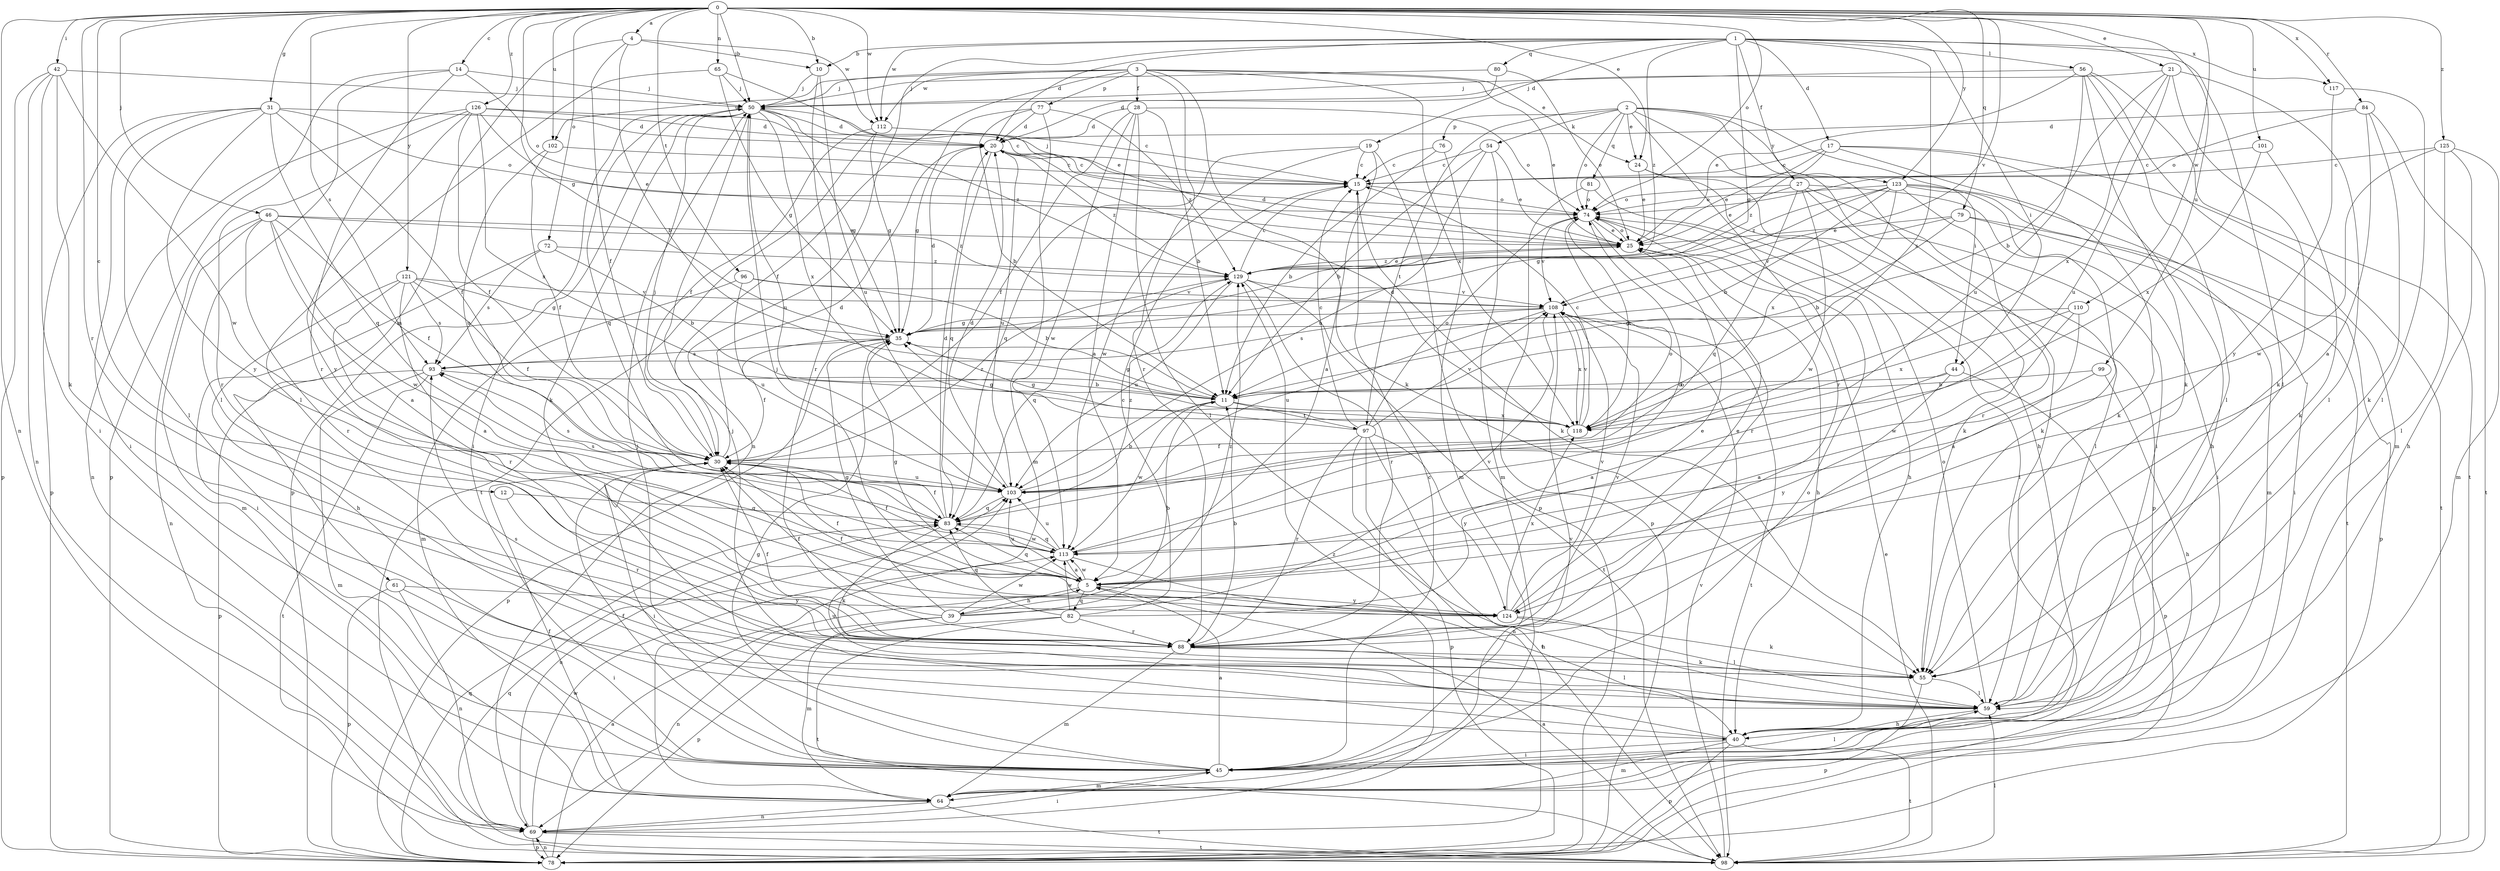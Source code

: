 strict digraph  {
0;
1;
2;
3;
4;
5;
10;
11;
12;
14;
15;
17;
19;
20;
21;
24;
25;
27;
28;
30;
31;
35;
39;
40;
42;
44;
45;
46;
50;
54;
55;
56;
59;
61;
64;
65;
69;
72;
74;
76;
77;
78;
79;
80;
81;
82;
83;
84;
88;
93;
96;
97;
98;
99;
101;
102;
103;
108;
110;
112;
113;
117;
118;
121;
123;
124;
125;
126;
129;
0 -> 4  [label=a];
0 -> 10  [label=b];
0 -> 12  [label=c];
0 -> 14  [label=c];
0 -> 21  [label=e];
0 -> 24  [label=e];
0 -> 31  [label=g];
0 -> 35  [label=g];
0 -> 42  [label=i];
0 -> 46  [label=j];
0 -> 50  [label=j];
0 -> 65  [label=n];
0 -> 69  [label=n];
0 -> 72  [label=o];
0 -> 74  [label=o];
0 -> 79  [label=q];
0 -> 84  [label=r];
0 -> 88  [label=r];
0 -> 93  [label=s];
0 -> 96  [label=t];
0 -> 99  [label=u];
0 -> 101  [label=u];
0 -> 102  [label=u];
0 -> 108  [label=v];
0 -> 110  [label=w];
0 -> 112  [label=w];
0 -> 117  [label=x];
0 -> 121  [label=y];
0 -> 123  [label=y];
0 -> 125  [label=z];
0 -> 126  [label=z];
1 -> 10  [label=b];
1 -> 17  [label=d];
1 -> 19  [label=d];
1 -> 20  [label=d];
1 -> 27  [label=f];
1 -> 35  [label=g];
1 -> 44  [label=i];
1 -> 56  [label=l];
1 -> 59  [label=l];
1 -> 69  [label=n];
1 -> 80  [label=q];
1 -> 112  [label=w];
1 -> 117  [label=x];
1 -> 118  [label=x];
1 -> 129  [label=z];
2 -> 24  [label=e];
2 -> 44  [label=i];
2 -> 45  [label=i];
2 -> 54  [label=k];
2 -> 59  [label=l];
2 -> 74  [label=o];
2 -> 76  [label=p];
2 -> 81  [label=q];
2 -> 88  [label=r];
2 -> 97  [label=t];
2 -> 123  [label=y];
3 -> 24  [label=e];
3 -> 25  [label=e];
3 -> 28  [label=f];
3 -> 30  [label=f];
3 -> 50  [label=j];
3 -> 55  [label=k];
3 -> 77  [label=p];
3 -> 88  [label=r];
3 -> 102  [label=u];
3 -> 112  [label=w];
3 -> 118  [label=x];
4 -> 10  [label=b];
4 -> 11  [label=b];
4 -> 30  [label=f];
4 -> 61  [label=m];
4 -> 112  [label=w];
5 -> 30  [label=f];
5 -> 35  [label=g];
5 -> 39  [label=h];
5 -> 82  [label=q];
5 -> 83  [label=q];
5 -> 103  [label=u];
5 -> 113  [label=w];
5 -> 124  [label=y];
10 -> 50  [label=j];
10 -> 88  [label=r];
10 -> 103  [label=u];
11 -> 35  [label=g];
11 -> 97  [label=t];
11 -> 113  [label=w];
11 -> 118  [label=x];
12 -> 83  [label=q];
12 -> 88  [label=r];
14 -> 50  [label=j];
14 -> 59  [label=l];
14 -> 74  [label=o];
14 -> 78  [label=p];
14 -> 88  [label=r];
15 -> 50  [label=j];
15 -> 55  [label=k];
15 -> 74  [label=o];
17 -> 15  [label=c];
17 -> 25  [label=e];
17 -> 40  [label=h];
17 -> 55  [label=k];
17 -> 98  [label=t];
17 -> 129  [label=z];
19 -> 5  [label=a];
19 -> 15  [label=c];
19 -> 78  [label=p];
19 -> 83  [label=q];
19 -> 113  [label=w];
20 -> 15  [label=c];
20 -> 83  [label=q];
20 -> 103  [label=u];
20 -> 129  [label=z];
21 -> 11  [label=b];
21 -> 50  [label=j];
21 -> 55  [label=k];
21 -> 59  [label=l];
21 -> 103  [label=u];
21 -> 118  [label=x];
24 -> 25  [label=e];
24 -> 40  [label=h];
24 -> 78  [label=p];
25 -> 20  [label=d];
25 -> 40  [label=h];
25 -> 74  [label=o];
25 -> 129  [label=z];
27 -> 25  [label=e];
27 -> 45  [label=i];
27 -> 55  [label=k];
27 -> 59  [label=l];
27 -> 74  [label=o];
27 -> 83  [label=q];
27 -> 113  [label=w];
28 -> 5  [label=a];
28 -> 11  [label=b];
28 -> 20  [label=d];
28 -> 30  [label=f];
28 -> 59  [label=l];
28 -> 74  [label=o];
28 -> 113  [label=w];
30 -> 20  [label=d];
30 -> 45  [label=i];
30 -> 50  [label=j];
30 -> 103  [label=u];
30 -> 129  [label=z];
31 -> 20  [label=d];
31 -> 30  [label=f];
31 -> 45  [label=i];
31 -> 59  [label=l];
31 -> 74  [label=o];
31 -> 78  [label=p];
31 -> 83  [label=q];
31 -> 124  [label=y];
35 -> 20  [label=d];
35 -> 30  [label=f];
35 -> 78  [label=p];
35 -> 93  [label=s];
39 -> 11  [label=b];
39 -> 30  [label=f];
39 -> 35  [label=g];
39 -> 64  [label=m];
39 -> 69  [label=n];
39 -> 108  [label=v];
39 -> 113  [label=w];
39 -> 129  [label=z];
40 -> 45  [label=i];
40 -> 50  [label=j];
40 -> 64  [label=m];
40 -> 78  [label=p];
40 -> 98  [label=t];
40 -> 103  [label=u];
42 -> 45  [label=i];
42 -> 50  [label=j];
42 -> 55  [label=k];
42 -> 69  [label=n];
42 -> 78  [label=p];
42 -> 113  [label=w];
44 -> 5  [label=a];
44 -> 11  [label=b];
44 -> 78  [label=p];
44 -> 124  [label=y];
45 -> 5  [label=a];
45 -> 15  [label=c];
45 -> 30  [label=f];
45 -> 35  [label=g];
45 -> 50  [label=j];
45 -> 59  [label=l];
45 -> 64  [label=m];
45 -> 74  [label=o];
45 -> 108  [label=v];
46 -> 5  [label=a];
46 -> 25  [label=e];
46 -> 30  [label=f];
46 -> 64  [label=m];
46 -> 69  [label=n];
46 -> 88  [label=r];
46 -> 113  [label=w];
46 -> 129  [label=z];
50 -> 20  [label=d];
50 -> 35  [label=g];
50 -> 45  [label=i];
50 -> 55  [label=k];
50 -> 78  [label=p];
50 -> 83  [label=q];
50 -> 103  [label=u];
50 -> 118  [label=x];
50 -> 129  [label=z];
54 -> 11  [label=b];
54 -> 15  [label=c];
54 -> 25  [label=e];
54 -> 64  [label=m];
54 -> 103  [label=u];
55 -> 59  [label=l];
55 -> 78  [label=p];
56 -> 25  [label=e];
56 -> 50  [label=j];
56 -> 55  [label=k];
56 -> 59  [label=l];
56 -> 64  [label=m];
56 -> 98  [label=t];
56 -> 103  [label=u];
59 -> 40  [label=h];
59 -> 74  [label=o];
59 -> 93  [label=s];
61 -> 45  [label=i];
61 -> 69  [label=n];
61 -> 78  [label=p];
61 -> 124  [label=y];
64 -> 30  [label=f];
64 -> 69  [label=n];
64 -> 98  [label=t];
65 -> 25  [label=e];
65 -> 35  [label=g];
65 -> 50  [label=j];
65 -> 59  [label=l];
69 -> 45  [label=i];
69 -> 78  [label=p];
69 -> 98  [label=t];
69 -> 103  [label=u];
69 -> 113  [label=w];
69 -> 129  [label=z];
72 -> 11  [label=b];
72 -> 45  [label=i];
72 -> 93  [label=s];
72 -> 129  [label=z];
74 -> 25  [label=e];
74 -> 40  [label=h];
74 -> 88  [label=r];
74 -> 108  [label=v];
74 -> 118  [label=x];
76 -> 11  [label=b];
76 -> 15  [label=c];
76 -> 64  [label=m];
77 -> 11  [label=b];
77 -> 20  [label=d];
77 -> 35  [label=g];
77 -> 64  [label=m];
77 -> 129  [label=z];
78 -> 5  [label=a];
78 -> 69  [label=n];
78 -> 83  [label=q];
79 -> 11  [label=b];
79 -> 25  [label=e];
79 -> 45  [label=i];
79 -> 78  [label=p];
79 -> 108  [label=v];
80 -> 20  [label=d];
80 -> 25  [label=e];
80 -> 50  [label=j];
81 -> 45  [label=i];
81 -> 74  [label=o];
81 -> 78  [label=p];
82 -> 15  [label=c];
82 -> 25  [label=e];
82 -> 78  [label=p];
82 -> 83  [label=q];
82 -> 88  [label=r];
82 -> 98  [label=t];
82 -> 113  [label=w];
83 -> 20  [label=d];
83 -> 30  [label=f];
83 -> 55  [label=k];
83 -> 93  [label=s];
83 -> 113  [label=w];
83 -> 129  [label=z];
84 -> 5  [label=a];
84 -> 20  [label=d];
84 -> 55  [label=k];
84 -> 74  [label=o];
84 -> 98  [label=t];
88 -> 11  [label=b];
88 -> 30  [label=f];
88 -> 55  [label=k];
88 -> 59  [label=l];
88 -> 64  [label=m];
88 -> 108  [label=v];
93 -> 11  [label=b];
93 -> 64  [label=m];
93 -> 78  [label=p];
93 -> 98  [label=t];
96 -> 11  [label=b];
96 -> 64  [label=m];
96 -> 103  [label=u];
96 -> 108  [label=v];
97 -> 15  [label=c];
97 -> 35  [label=g];
97 -> 69  [label=n];
97 -> 74  [label=o];
97 -> 78  [label=p];
97 -> 88  [label=r];
97 -> 98  [label=t];
97 -> 108  [label=v];
97 -> 124  [label=y];
98 -> 5  [label=a];
98 -> 25  [label=e];
98 -> 59  [label=l];
98 -> 83  [label=q];
98 -> 108  [label=v];
99 -> 5  [label=a];
99 -> 11  [label=b];
99 -> 40  [label=h];
101 -> 15  [label=c];
101 -> 55  [label=k];
101 -> 118  [label=x];
102 -> 15  [label=c];
102 -> 30  [label=f];
102 -> 103  [label=u];
103 -> 11  [label=b];
103 -> 20  [label=d];
103 -> 74  [label=o];
103 -> 83  [label=q];
103 -> 93  [label=s];
108 -> 35  [label=g];
108 -> 93  [label=s];
108 -> 98  [label=t];
108 -> 103  [label=u];
108 -> 118  [label=x];
110 -> 5  [label=a];
110 -> 35  [label=g];
110 -> 113  [label=w];
110 -> 118  [label=x];
112 -> 15  [label=c];
112 -> 30  [label=f];
112 -> 35  [label=g];
112 -> 98  [label=t];
113 -> 5  [label=a];
113 -> 30  [label=f];
113 -> 40  [label=h];
113 -> 74  [label=o];
113 -> 83  [label=q];
113 -> 103  [label=u];
117 -> 59  [label=l];
117 -> 124  [label=y];
118 -> 15  [label=c];
118 -> 20  [label=d];
118 -> 30  [label=f];
118 -> 35  [label=g];
118 -> 108  [label=v];
121 -> 5  [label=a];
121 -> 30  [label=f];
121 -> 35  [label=g];
121 -> 40  [label=h];
121 -> 88  [label=r];
121 -> 93  [label=s];
121 -> 108  [label=v];
123 -> 11  [label=b];
123 -> 35  [label=g];
123 -> 55  [label=k];
123 -> 64  [label=m];
123 -> 74  [label=o];
123 -> 88  [label=r];
123 -> 98  [label=t];
123 -> 118  [label=x];
123 -> 129  [label=z];
124 -> 25  [label=e];
124 -> 30  [label=f];
124 -> 50  [label=j];
124 -> 55  [label=k];
124 -> 59  [label=l];
124 -> 108  [label=v];
124 -> 118  [label=x];
125 -> 15  [label=c];
125 -> 40  [label=h];
125 -> 59  [label=l];
125 -> 64  [label=m];
125 -> 113  [label=w];
126 -> 15  [label=c];
126 -> 20  [label=d];
126 -> 25  [label=e];
126 -> 30  [label=f];
126 -> 69  [label=n];
126 -> 88  [label=r];
126 -> 118  [label=x];
126 -> 124  [label=y];
129 -> 15  [label=c];
129 -> 25  [label=e];
129 -> 83  [label=q];
129 -> 88  [label=r];
129 -> 98  [label=t];
129 -> 103  [label=u];
129 -> 108  [label=v];
}
